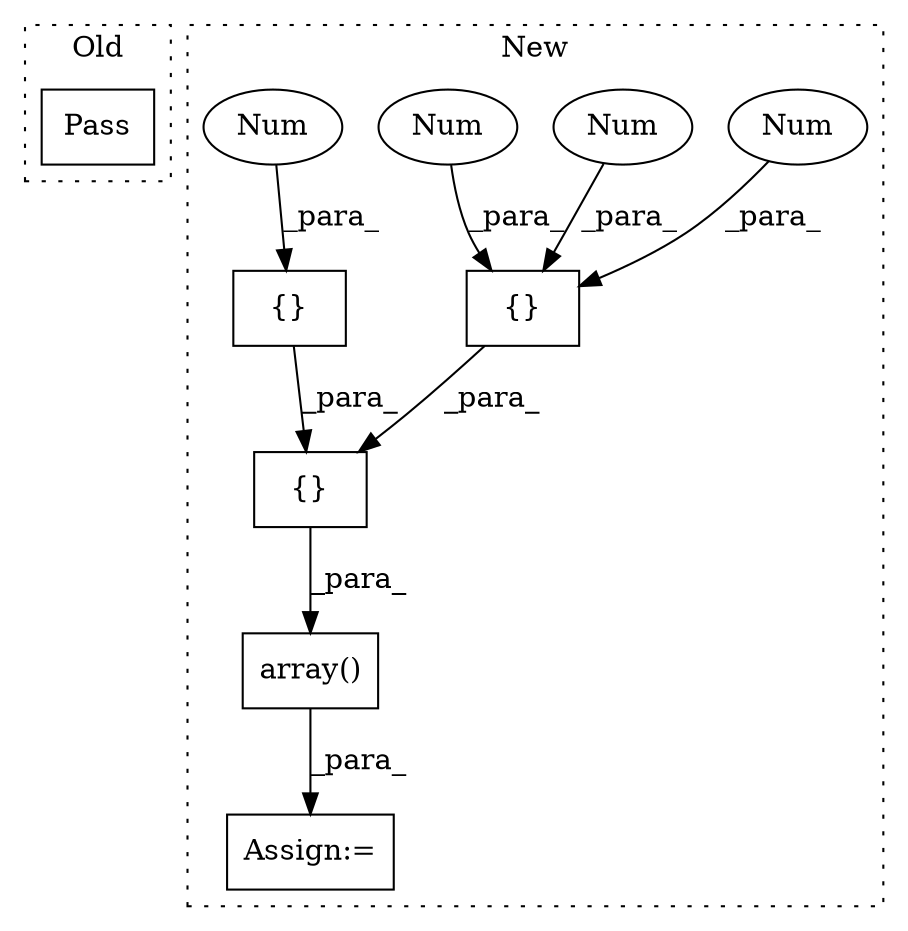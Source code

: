 digraph G {
subgraph cluster0 {
1 [label="Pass" a="62" s="1832" l="4" shape="box"];
label = "Old";
style="dotted";
}
subgraph cluster1 {
2 [label="array()" a="75" s="2004,2358" l="9,1" shape="box"];
3 [label="Assign:=" a="68" s="2001" l="3" shape="box"];
4 [label="{}" a="59" s="2076,2099" l="1,0" shape="box"];
5 [label="Num" a="76" s="2082" l="10" shape="ellipse"];
6 [label="{}" a="59" s="2013,2357" l="1,0" shape="box"];
7 [label="Num" a="76" s="2094" l="5" shape="ellipse"];
8 [label="{}" a="59" s="2015,2036" l="1,0" shape="box"];
9 [label="Num" a="76" s="2028" l="1" shape="ellipse"];
10 [label="Num" a="76" s="2077" l="3" shape="ellipse"];
label = "New";
style="dotted";
}
2 -> 3 [label="_para_"];
4 -> 6 [label="_para_"];
5 -> 4 [label="_para_"];
6 -> 2 [label="_para_"];
7 -> 4 [label="_para_"];
8 -> 6 [label="_para_"];
9 -> 8 [label="_para_"];
10 -> 4 [label="_para_"];
}
